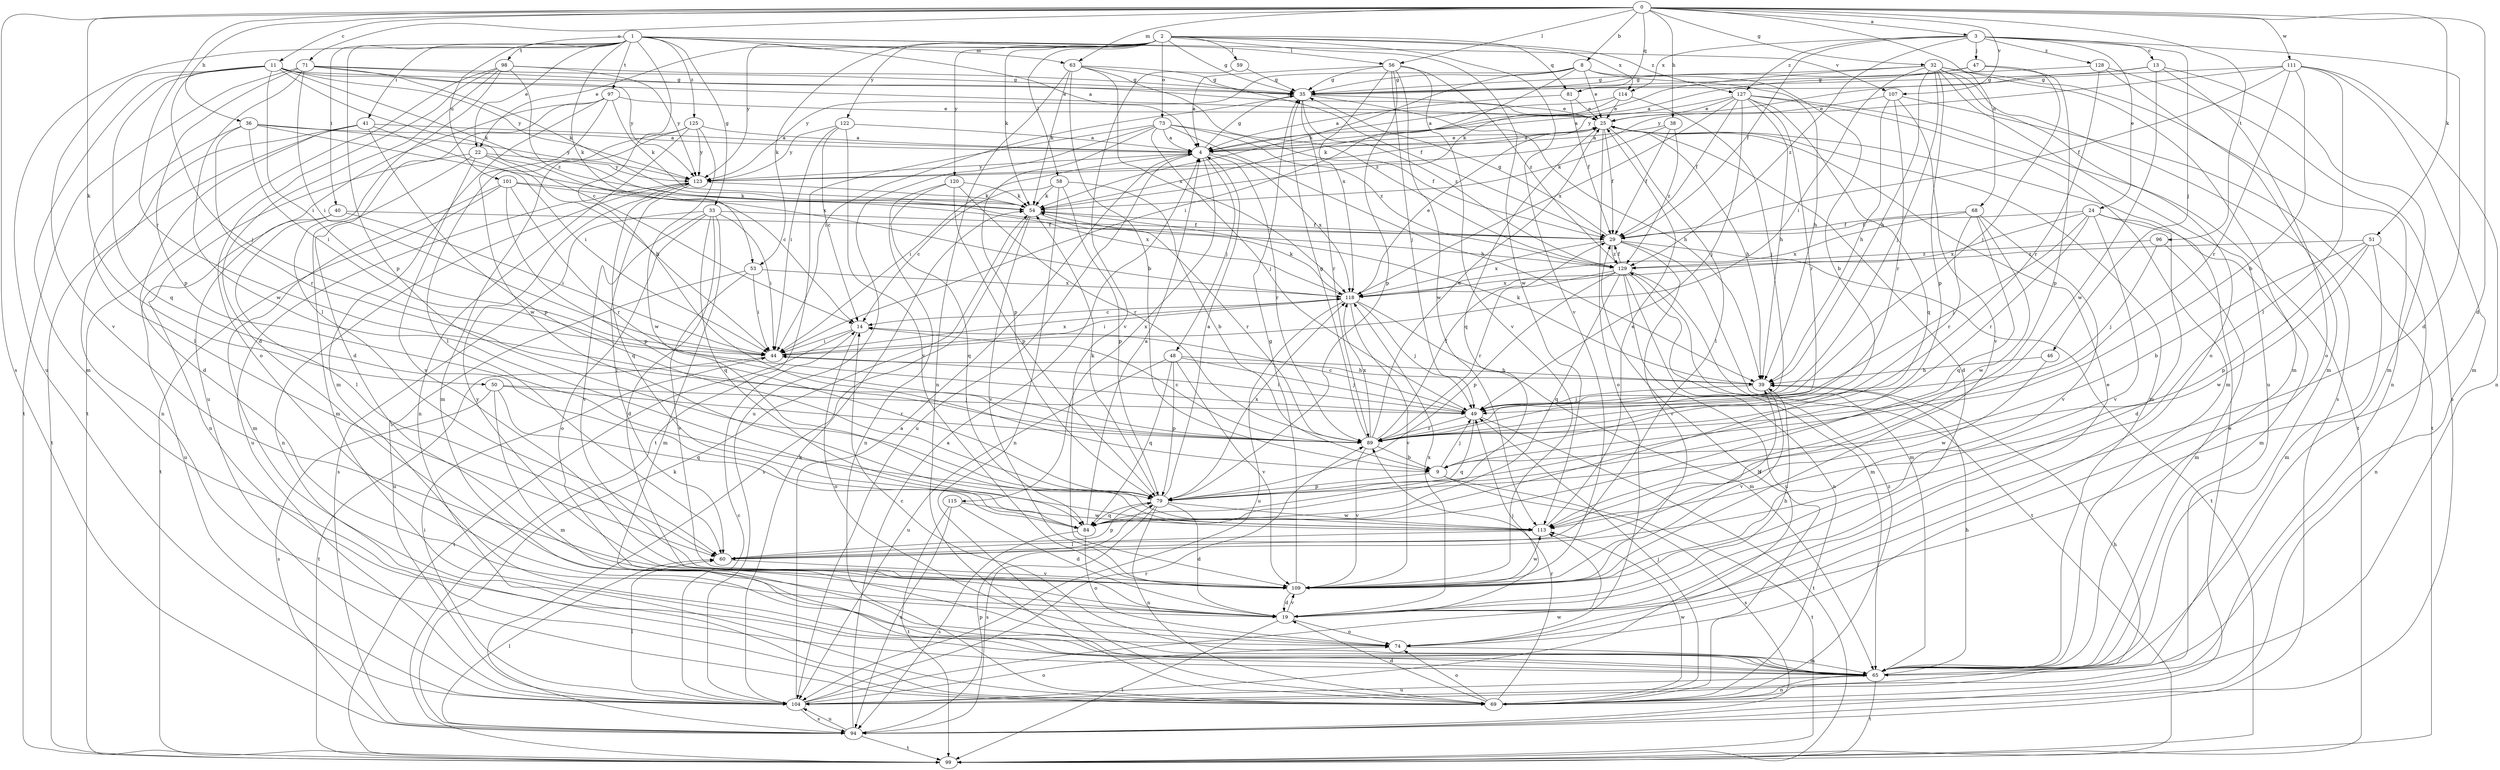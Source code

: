strict digraph  {
0;
1;
2;
3;
4;
8;
9;
11;
13;
14;
19;
22;
24;
25;
29;
32;
33;
35;
36;
38;
39;
40;
41;
44;
46;
47;
48;
49;
50;
51;
53;
54;
56;
58;
59;
60;
63;
65;
68;
69;
71;
73;
74;
79;
81;
84;
89;
94;
96;
97;
98;
99;
101;
104;
107;
109;
111;
113;
114;
115;
118;
120;
122;
123;
125;
127;
128;
129;
0 -> 3  [label=a];
0 -> 8  [label=b];
0 -> 11  [label=c];
0 -> 19  [label=d];
0 -> 32  [label=g];
0 -> 36  [label=h];
0 -> 38  [label=h];
0 -> 50  [label=k];
0 -> 51  [label=k];
0 -> 56  [label=l];
0 -> 63  [label=m];
0 -> 68  [label=n];
0 -> 71  [label=o];
0 -> 81  [label=q];
0 -> 89  [label=r];
0 -> 94  [label=s];
0 -> 96  [label=t];
0 -> 107  [label=v];
0 -> 111  [label=w];
1 -> 4  [label=a];
1 -> 9  [label=b];
1 -> 22  [label=e];
1 -> 33  [label=g];
1 -> 40  [label=i];
1 -> 41  [label=i];
1 -> 53  [label=k];
1 -> 56  [label=l];
1 -> 63  [label=m];
1 -> 79  [label=p];
1 -> 97  [label=t];
1 -> 98  [label=t];
1 -> 101  [label=u];
1 -> 104  [label=u];
1 -> 107  [label=v];
1 -> 125  [label=z];
2 -> 22  [label=e];
2 -> 35  [label=g];
2 -> 53  [label=k];
2 -> 54  [label=k];
2 -> 58  [label=l];
2 -> 59  [label=l];
2 -> 73  [label=o];
2 -> 81  [label=q];
2 -> 109  [label=v];
2 -> 113  [label=w];
2 -> 114  [label=x];
2 -> 120  [label=y];
2 -> 122  [label=y];
2 -> 123  [label=y];
2 -> 127  [label=z];
3 -> 13  [label=c];
3 -> 19  [label=d];
3 -> 24  [label=e];
3 -> 29  [label=f];
3 -> 46  [label=j];
3 -> 47  [label=j];
3 -> 114  [label=x];
3 -> 127  [label=z];
3 -> 128  [label=z];
3 -> 129  [label=z];
4 -> 25  [label=e];
4 -> 35  [label=g];
4 -> 44  [label=i];
4 -> 48  [label=j];
4 -> 89  [label=r];
4 -> 104  [label=u];
4 -> 115  [label=x];
4 -> 118  [label=x];
4 -> 123  [label=y];
8 -> 9  [label=b];
8 -> 25  [label=e];
8 -> 35  [label=g];
8 -> 39  [label=h];
8 -> 44  [label=i];
8 -> 54  [label=k];
8 -> 123  [label=y];
9 -> 49  [label=j];
9 -> 79  [label=p];
9 -> 94  [label=s];
9 -> 99  [label=t];
11 -> 14  [label=c];
11 -> 25  [label=e];
11 -> 35  [label=g];
11 -> 44  [label=i];
11 -> 49  [label=j];
11 -> 54  [label=k];
11 -> 65  [label=m];
11 -> 84  [label=q];
11 -> 109  [label=v];
11 -> 123  [label=y];
13 -> 35  [label=g];
13 -> 65  [label=m];
13 -> 74  [label=o];
13 -> 113  [label=w];
13 -> 123  [label=y];
14 -> 44  [label=i];
14 -> 74  [label=o];
14 -> 99  [label=t];
19 -> 39  [label=h];
19 -> 49  [label=j];
19 -> 74  [label=o];
19 -> 99  [label=t];
19 -> 109  [label=v];
19 -> 118  [label=x];
19 -> 123  [label=y];
22 -> 14  [label=c];
22 -> 44  [label=i];
22 -> 65  [label=m];
22 -> 69  [label=n];
22 -> 109  [label=v];
22 -> 123  [label=y];
24 -> 19  [label=d];
24 -> 29  [label=f];
24 -> 49  [label=j];
24 -> 65  [label=m];
24 -> 89  [label=r];
24 -> 109  [label=v];
24 -> 118  [label=x];
25 -> 4  [label=a];
25 -> 19  [label=d];
25 -> 29  [label=f];
25 -> 39  [label=h];
25 -> 60  [label=l];
25 -> 65  [label=m];
25 -> 74  [label=o];
25 -> 84  [label=q];
29 -> 35  [label=g];
29 -> 65  [label=m];
29 -> 99  [label=t];
29 -> 109  [label=v];
29 -> 118  [label=x];
29 -> 129  [label=z];
32 -> 35  [label=g];
32 -> 39  [label=h];
32 -> 44  [label=i];
32 -> 49  [label=j];
32 -> 54  [label=k];
32 -> 65  [label=m];
32 -> 69  [label=n];
32 -> 74  [label=o];
32 -> 79  [label=p];
32 -> 94  [label=s];
32 -> 104  [label=u];
33 -> 19  [label=d];
33 -> 29  [label=f];
33 -> 44  [label=i];
33 -> 65  [label=m];
33 -> 74  [label=o];
33 -> 84  [label=q];
33 -> 94  [label=s];
33 -> 109  [label=v];
35 -> 25  [label=e];
35 -> 39  [label=h];
35 -> 44  [label=i];
35 -> 89  [label=r];
35 -> 129  [label=z];
36 -> 4  [label=a];
36 -> 44  [label=i];
36 -> 60  [label=l];
36 -> 89  [label=r];
36 -> 118  [label=x];
36 -> 123  [label=y];
38 -> 4  [label=a];
38 -> 29  [label=f];
38 -> 54  [label=k];
38 -> 129  [label=z];
39 -> 49  [label=j];
39 -> 54  [label=k];
39 -> 109  [label=v];
40 -> 29  [label=f];
40 -> 44  [label=i];
40 -> 60  [label=l];
40 -> 104  [label=u];
41 -> 4  [label=a];
41 -> 19  [label=d];
41 -> 44  [label=i];
41 -> 69  [label=n];
41 -> 79  [label=p];
41 -> 99  [label=t];
44 -> 39  [label=h];
44 -> 99  [label=t];
44 -> 118  [label=x];
46 -> 39  [label=h];
46 -> 113  [label=w];
47 -> 4  [label=a];
47 -> 35  [label=g];
47 -> 49  [label=j];
47 -> 79  [label=p];
48 -> 39  [label=h];
48 -> 49  [label=j];
48 -> 79  [label=p];
48 -> 84  [label=q];
48 -> 104  [label=u];
48 -> 109  [label=v];
49 -> 14  [label=c];
49 -> 44  [label=i];
49 -> 84  [label=q];
49 -> 89  [label=r];
49 -> 99  [label=t];
50 -> 49  [label=j];
50 -> 65  [label=m];
50 -> 84  [label=q];
50 -> 89  [label=r];
50 -> 94  [label=s];
51 -> 9  [label=b];
51 -> 65  [label=m];
51 -> 69  [label=n];
51 -> 79  [label=p];
51 -> 113  [label=w];
51 -> 129  [label=z];
53 -> 44  [label=i];
53 -> 104  [label=u];
53 -> 109  [label=v];
53 -> 118  [label=x];
54 -> 29  [label=f];
54 -> 89  [label=r];
54 -> 94  [label=s];
54 -> 109  [label=v];
56 -> 4  [label=a];
56 -> 35  [label=g];
56 -> 49  [label=j];
56 -> 79  [label=p];
56 -> 109  [label=v];
56 -> 113  [label=w];
56 -> 118  [label=x];
56 -> 129  [label=z];
58 -> 9  [label=b];
58 -> 14  [label=c];
58 -> 54  [label=k];
58 -> 69  [label=n];
58 -> 79  [label=p];
59 -> 35  [label=g];
59 -> 109  [label=v];
60 -> 39  [label=h];
60 -> 79  [label=p];
60 -> 109  [label=v];
63 -> 9  [label=b];
63 -> 29  [label=f];
63 -> 35  [label=g];
63 -> 54  [label=k];
63 -> 69  [label=n];
63 -> 118  [label=x];
63 -> 129  [label=z];
65 -> 14  [label=c];
65 -> 39  [label=h];
65 -> 69  [label=n];
65 -> 99  [label=t];
65 -> 104  [label=u];
68 -> 29  [label=f];
68 -> 84  [label=q];
68 -> 89  [label=r];
68 -> 109  [label=v];
68 -> 113  [label=w];
68 -> 118  [label=x];
69 -> 19  [label=d];
69 -> 29  [label=f];
69 -> 49  [label=j];
69 -> 74  [label=o];
69 -> 89  [label=r];
69 -> 113  [label=w];
69 -> 129  [label=z];
71 -> 25  [label=e];
71 -> 35  [label=g];
71 -> 44  [label=i];
71 -> 54  [label=k];
71 -> 79  [label=p];
71 -> 99  [label=t];
71 -> 113  [label=w];
71 -> 123  [label=y];
73 -> 4  [label=a];
73 -> 29  [label=f];
73 -> 39  [label=h];
73 -> 49  [label=j];
73 -> 79  [label=p];
73 -> 99  [label=t];
73 -> 104  [label=u];
73 -> 129  [label=z];
74 -> 25  [label=e];
74 -> 65  [label=m];
79 -> 4  [label=a];
79 -> 19  [label=d];
79 -> 54  [label=k];
79 -> 69  [label=n];
79 -> 84  [label=q];
79 -> 94  [label=s];
79 -> 113  [label=w];
79 -> 118  [label=x];
81 -> 4  [label=a];
81 -> 25  [label=e];
81 -> 29  [label=f];
84 -> 4  [label=a];
84 -> 74  [label=o];
84 -> 94  [label=s];
89 -> 9  [label=b];
89 -> 14  [label=c];
89 -> 25  [label=e];
89 -> 29  [label=f];
89 -> 35  [label=g];
89 -> 109  [label=v];
89 -> 118  [label=x];
94 -> 4  [label=a];
94 -> 25  [label=e];
94 -> 54  [label=k];
94 -> 60  [label=l];
94 -> 79  [label=p];
94 -> 99  [label=t];
94 -> 104  [label=u];
96 -> 49  [label=j];
96 -> 65  [label=m];
96 -> 129  [label=z];
97 -> 19  [label=d];
97 -> 25  [label=e];
97 -> 54  [label=k];
97 -> 65  [label=m];
97 -> 104  [label=u];
97 -> 113  [label=w];
98 -> 19  [label=d];
98 -> 35  [label=g];
98 -> 60  [label=l];
98 -> 74  [label=o];
98 -> 99  [label=t];
98 -> 123  [label=y];
98 -> 129  [label=z];
101 -> 54  [label=k];
101 -> 65  [label=m];
101 -> 79  [label=p];
101 -> 89  [label=r];
101 -> 99  [label=t];
101 -> 118  [label=x];
104 -> 4  [label=a];
104 -> 14  [label=c];
104 -> 39  [label=h];
104 -> 44  [label=i];
104 -> 54  [label=k];
104 -> 60  [label=l];
104 -> 74  [label=o];
104 -> 89  [label=r];
104 -> 94  [label=s];
104 -> 113  [label=w];
107 -> 25  [label=e];
107 -> 39  [label=h];
107 -> 89  [label=r];
107 -> 99  [label=t];
107 -> 109  [label=v];
109 -> 19  [label=d];
109 -> 35  [label=g];
109 -> 113  [label=w];
111 -> 9  [label=b];
111 -> 29  [label=f];
111 -> 35  [label=g];
111 -> 60  [label=l];
111 -> 65  [label=m];
111 -> 69  [label=n];
111 -> 89  [label=r];
111 -> 123  [label=y];
113 -> 25  [label=e];
113 -> 60  [label=l];
114 -> 4  [label=a];
114 -> 25  [label=e];
114 -> 49  [label=j];
114 -> 54  [label=k];
115 -> 19  [label=d];
115 -> 94  [label=s];
115 -> 99  [label=t];
115 -> 113  [label=w];
118 -> 14  [label=c];
118 -> 25  [label=e];
118 -> 44  [label=i];
118 -> 49  [label=j];
118 -> 54  [label=k];
118 -> 65  [label=m];
118 -> 104  [label=u];
118 -> 109  [label=v];
120 -> 54  [label=k];
120 -> 69  [label=n];
120 -> 79  [label=p];
120 -> 84  [label=q];
120 -> 89  [label=r];
122 -> 4  [label=a];
122 -> 14  [label=c];
122 -> 44  [label=i];
122 -> 109  [label=v];
122 -> 123  [label=y];
123 -> 54  [label=k];
123 -> 60  [label=l];
123 -> 69  [label=n];
123 -> 84  [label=q];
123 -> 104  [label=u];
125 -> 4  [label=a];
125 -> 60  [label=l];
125 -> 65  [label=m];
125 -> 69  [label=n];
125 -> 113  [label=w];
125 -> 123  [label=y];
127 -> 4  [label=a];
127 -> 25  [label=e];
127 -> 29  [label=f];
127 -> 39  [label=h];
127 -> 49  [label=j];
127 -> 65  [label=m];
127 -> 84  [label=q];
127 -> 89  [label=r];
127 -> 99  [label=t];
127 -> 118  [label=x];
128 -> 35  [label=g];
128 -> 65  [label=m];
128 -> 89  [label=r];
128 -> 94  [label=s];
129 -> 29  [label=f];
129 -> 65  [label=m];
129 -> 69  [label=n];
129 -> 79  [label=p];
129 -> 84  [label=q];
129 -> 89  [label=r];
129 -> 99  [label=t];
129 -> 104  [label=u];
129 -> 118  [label=x];
}
